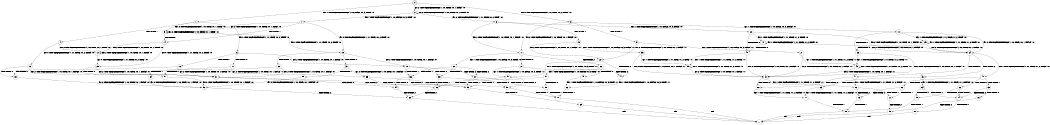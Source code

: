 digraph BCG {
size = "7, 10.5";
center = TRUE;
node [shape = circle];
0 [peripheries = 2];
0 -> 1 [label = "EX !1 !ATOMIC_EXCH_BRANCH (1, +0, FALSE, +0, 3, TRUE) !:0:"];
0 -> 2 [label = "EX !2 !ATOMIC_EXCH_BRANCH (1, +0, TRUE, +0, 1, TRUE) !:0:"];
0 -> 3 [label = "EX !0 !ATOMIC_EXCH_BRANCH (1, +1, TRUE, +0, 2, TRUE) !:0:"];
1 -> 4 [label = "TERMINATE !1"];
1 -> 5 [label = "EX !2 !ATOMIC_EXCH_BRANCH (1, +0, TRUE, +0, 1, TRUE) !:0:"];
1 -> 6 [label = "EX !0 !ATOMIC_EXCH_BRANCH (1, +1, TRUE, +0, 2, TRUE) !:0:"];
2 -> 7 [label = "EX !1 !ATOMIC_EXCH_BRANCH (1, +0, FALSE, +0, 3, TRUE) !:0:"];
2 -> 8 [label = "EX !0 !ATOMIC_EXCH_BRANCH (1, +1, TRUE, +0, 2, TRUE) !:0:"];
2 -> 2 [label = "EX !2 !ATOMIC_EXCH_BRANCH (1, +0, TRUE, +0, 1, TRUE) !:0:"];
3 -> 9 [label = "TERMINATE !0"];
3 -> 10 [label = "EX !1 !ATOMIC_EXCH_BRANCH (1, +0, FALSE, +0, 3, FALSE) !:0:"];
3 -> 11 [label = "EX !2 !ATOMIC_EXCH_BRANCH (1, +0, TRUE, +0, 1, FALSE) !:0:"];
4 -> 12 [label = "EX !2 !ATOMIC_EXCH_BRANCH (1, +0, TRUE, +0, 1, TRUE) !:0:"];
4 -> 13 [label = "EX !0 !ATOMIC_EXCH_BRANCH (1, +1, TRUE, +0, 2, TRUE) !:0:"];
5 -> 14 [label = "TERMINATE !1"];
5 -> 15 [label = "EX !0 !ATOMIC_EXCH_BRANCH (1, +1, TRUE, +0, 2, TRUE) !:0:"];
5 -> 5 [label = "EX !2 !ATOMIC_EXCH_BRANCH (1, +0, TRUE, +0, 1, TRUE) !:0:"];
6 -> 16 [label = "TERMINATE !1"];
6 -> 17 [label = "TERMINATE !0"];
6 -> 18 [label = "EX !2 !ATOMIC_EXCH_BRANCH (1, +0, TRUE, +0, 1, FALSE) !:0:"];
7 -> 14 [label = "TERMINATE !1"];
7 -> 15 [label = "EX !0 !ATOMIC_EXCH_BRANCH (1, +1, TRUE, +0, 2, TRUE) !:0:"];
7 -> 5 [label = "EX !2 !ATOMIC_EXCH_BRANCH (1, +0, TRUE, +0, 1, TRUE) !:0:"];
8 -> 19 [label = "TERMINATE !0"];
8 -> 20 [label = "EX !1 !ATOMIC_EXCH_BRANCH (1, +0, FALSE, +0, 3, FALSE) !:0:"];
8 -> 11 [label = "EX !2 !ATOMIC_EXCH_BRANCH (1, +0, TRUE, +0, 1, FALSE) !:0:"];
9 -> 21 [label = "EX !1 !ATOMIC_EXCH_BRANCH (1, +0, FALSE, +0, 3, FALSE) !:1:"];
9 -> 22 [label = "EX !2 !ATOMIC_EXCH_BRANCH (1, +0, TRUE, +0, 1, FALSE) !:1:"];
10 -> 23 [label = "TERMINATE !0"];
10 -> 24 [label = "EX !2 !ATOMIC_EXCH_BRANCH (1, +0, TRUE, +0, 1, FALSE) !:0:"];
10 -> 25 [label = "EX !1 !ATOMIC_EXCH_BRANCH (1, +1, TRUE, +1, 2, TRUE) !:0:"];
11 -> 26 [label = "TERMINATE !2"];
11 -> 27 [label = "TERMINATE !0"];
11 -> 28 [label = "EX !1 !ATOMIC_EXCH_BRANCH (1, +0, FALSE, +0, 3, TRUE) !:0:"];
12 -> 29 [label = "EX !0 !ATOMIC_EXCH_BRANCH (1, +1, TRUE, +0, 2, TRUE) !:0:"];
12 -> 12 [label = "EX !2 !ATOMIC_EXCH_BRANCH (1, +0, TRUE, +0, 1, TRUE) !:0:"];
13 -> 30 [label = "TERMINATE !0"];
13 -> 31 [label = "EX !2 !ATOMIC_EXCH_BRANCH (1, +0, TRUE, +0, 1, FALSE) !:0:"];
14 -> 29 [label = "EX !0 !ATOMIC_EXCH_BRANCH (1, +1, TRUE, +0, 2, TRUE) !:0:"];
14 -> 12 [label = "EX !2 !ATOMIC_EXCH_BRANCH (1, +0, TRUE, +0, 1, TRUE) !:0:"];
15 -> 32 [label = "TERMINATE !1"];
15 -> 33 [label = "TERMINATE !0"];
15 -> 18 [label = "EX !2 !ATOMIC_EXCH_BRANCH (1, +0, TRUE, +0, 1, FALSE) !:0:"];
16 -> 30 [label = "TERMINATE !0"];
16 -> 31 [label = "EX !2 !ATOMIC_EXCH_BRANCH (1, +0, TRUE, +0, 1, FALSE) !:0:"];
17 -> 34 [label = "TERMINATE !1"];
17 -> 35 [label = "EX !2 !ATOMIC_EXCH_BRANCH (1, +0, TRUE, +0, 1, FALSE) !:1:"];
18 -> 36 [label = "TERMINATE !1"];
18 -> 37 [label = "TERMINATE !2"];
18 -> 38 [label = "TERMINATE !0"];
19 -> 39 [label = "EX !1 !ATOMIC_EXCH_BRANCH (1, +0, FALSE, +0, 3, FALSE) !:1:"];
19 -> 22 [label = "EX !2 !ATOMIC_EXCH_BRANCH (1, +0, TRUE, +0, 1, FALSE) !:1:"];
20 -> 40 [label = "TERMINATE !0"];
20 -> 24 [label = "EX !2 !ATOMIC_EXCH_BRANCH (1, +0, TRUE, +0, 1, FALSE) !:0:"];
20 -> 41 [label = "EX !1 !ATOMIC_EXCH_BRANCH (1, +1, TRUE, +1, 2, TRUE) !:0:"];
21 -> 42 [label = "EX !2 !ATOMIC_EXCH_BRANCH (1, +0, TRUE, +0, 1, FALSE) !:1:"];
21 -> 43 [label = "EX !1 !ATOMIC_EXCH_BRANCH (1, +1, TRUE, +1, 2, TRUE) !:1:"];
22 -> 44 [label = "TERMINATE !2"];
22 -> 45 [label = "EX !1 !ATOMIC_EXCH_BRANCH (1, +0, FALSE, +0, 3, TRUE) !:1:"];
23 -> 42 [label = "EX !2 !ATOMIC_EXCH_BRANCH (1, +0, TRUE, +0, 1, FALSE) !:1:"];
23 -> 43 [label = "EX !1 !ATOMIC_EXCH_BRANCH (1, +1, TRUE, +1, 2, TRUE) !:1:"];
24 -> 46 [label = "TERMINATE !2"];
24 -> 47 [label = "TERMINATE !0"];
24 -> 48 [label = "EX !1 !ATOMIC_EXCH_BRANCH (1, +1, TRUE, +1, 2, FALSE) !:0:"];
25 -> 23 [label = "TERMINATE !0"];
25 -> 24 [label = "EX !2 !ATOMIC_EXCH_BRANCH (1, +0, TRUE, +0, 1, FALSE) !:0:"];
25 -> 25 [label = "EX !1 !ATOMIC_EXCH_BRANCH (1, +1, TRUE, +1, 2, TRUE) !:0:"];
26 -> 49 [label = "TERMINATE !0"];
26 -> 50 [label = "EX !1 !ATOMIC_EXCH_BRANCH (1, +0, FALSE, +0, 3, TRUE) !:0:"];
27 -> 44 [label = "TERMINATE !2"];
27 -> 45 [label = "EX !1 !ATOMIC_EXCH_BRANCH (1, +0, FALSE, +0, 3, TRUE) !:1:"];
28 -> 36 [label = "TERMINATE !1"];
28 -> 37 [label = "TERMINATE !2"];
28 -> 38 [label = "TERMINATE !0"];
29 -> 51 [label = "TERMINATE !0"];
29 -> 31 [label = "EX !2 !ATOMIC_EXCH_BRANCH (1, +0, TRUE, +0, 1, FALSE) !:0:"];
30 -> 52 [label = "EX !2 !ATOMIC_EXCH_BRANCH (1, +0, TRUE, +0, 1, FALSE) !:2:"];
31 -> 53 [label = "TERMINATE !2"];
31 -> 54 [label = "TERMINATE !0"];
32 -> 51 [label = "TERMINATE !0"];
32 -> 31 [label = "EX !2 !ATOMIC_EXCH_BRANCH (1, +0, TRUE, +0, 1, FALSE) !:0:"];
33 -> 55 [label = "TERMINATE !1"];
33 -> 35 [label = "EX !2 !ATOMIC_EXCH_BRANCH (1, +0, TRUE, +0, 1, FALSE) !:1:"];
34 -> 52 [label = "EX !2 !ATOMIC_EXCH_BRANCH (1, +0, TRUE, +0, 1, FALSE) !:2:"];
35 -> 56 [label = "TERMINATE !1"];
35 -> 57 [label = "TERMINATE !2"];
36 -> 53 [label = "TERMINATE !2"];
36 -> 54 [label = "TERMINATE !0"];
37 -> 53 [label = "TERMINATE !1"];
37 -> 58 [label = "TERMINATE !0"];
38 -> 56 [label = "TERMINATE !1"];
38 -> 57 [label = "TERMINATE !2"];
39 -> 42 [label = "EX !2 !ATOMIC_EXCH_BRANCH (1, +0, TRUE, +0, 1, FALSE) !:1:"];
39 -> 59 [label = "EX !1 !ATOMIC_EXCH_BRANCH (1, +1, TRUE, +1, 2, TRUE) !:1:"];
40 -> 42 [label = "EX !2 !ATOMIC_EXCH_BRANCH (1, +0, TRUE, +0, 1, FALSE) !:1:"];
40 -> 59 [label = "EX !1 !ATOMIC_EXCH_BRANCH (1, +1, TRUE, +1, 2, TRUE) !:1:"];
41 -> 40 [label = "TERMINATE !0"];
41 -> 24 [label = "EX !2 !ATOMIC_EXCH_BRANCH (1, +0, TRUE, +0, 1, FALSE) !:0:"];
41 -> 41 [label = "EX !1 !ATOMIC_EXCH_BRANCH (1, +1, TRUE, +1, 2, TRUE) !:0:"];
42 -> 60 [label = "TERMINATE !2"];
42 -> 61 [label = "EX !1 !ATOMIC_EXCH_BRANCH (1, +1, TRUE, +1, 2, FALSE) !:1:"];
43 -> 42 [label = "EX !2 !ATOMIC_EXCH_BRANCH (1, +0, TRUE, +0, 1, FALSE) !:1:"];
43 -> 43 [label = "EX !1 !ATOMIC_EXCH_BRANCH (1, +1, TRUE, +1, 2, TRUE) !:1:"];
44 -> 62 [label = "EX !1 !ATOMIC_EXCH_BRANCH (1, +0, FALSE, +0, 3, TRUE) !:1:"];
45 -> 56 [label = "TERMINATE !1"];
45 -> 57 [label = "TERMINATE !2"];
46 -> 63 [label = "TERMINATE !0"];
46 -> 64 [label = "EX !1 !ATOMIC_EXCH_BRANCH (1, +1, TRUE, +1, 2, FALSE) !:0:"];
47 -> 60 [label = "TERMINATE !2"];
47 -> 61 [label = "EX !1 !ATOMIC_EXCH_BRANCH (1, +1, TRUE, +1, 2, FALSE) !:1:"];
48 -> 65 [label = "TERMINATE !1"];
48 -> 66 [label = "TERMINATE !2"];
48 -> 67 [label = "TERMINATE !0"];
49 -> 62 [label = "EX !1 !ATOMIC_EXCH_BRANCH (1, +0, FALSE, +0, 3, TRUE) !:1:"];
50 -> 53 [label = "TERMINATE !1"];
50 -> 58 [label = "TERMINATE !0"];
51 -> 52 [label = "EX !2 !ATOMIC_EXCH_BRANCH (1, +0, TRUE, +0, 1, FALSE) !:2:"];
52 -> 68 [label = "TERMINATE !2"];
53 -> 69 [label = "TERMINATE !0"];
54 -> 68 [label = "TERMINATE !2"];
55 -> 52 [label = "EX !2 !ATOMIC_EXCH_BRANCH (1, +0, TRUE, +0, 1, FALSE) !:2:"];
56 -> 68 [label = "TERMINATE !2"];
57 -> 70 [label = "TERMINATE !1"];
58 -> 70 [label = "TERMINATE !1"];
59 -> 42 [label = "EX !2 !ATOMIC_EXCH_BRANCH (1, +0, TRUE, +0, 1, FALSE) !:1:"];
59 -> 59 [label = "EX !1 !ATOMIC_EXCH_BRANCH (1, +1, TRUE, +1, 2, TRUE) !:1:"];
60 -> 71 [label = "EX !1 !ATOMIC_EXCH_BRANCH (1, +1, TRUE, +1, 2, FALSE) !:1:"];
61 -> 72 [label = "TERMINATE !1"];
61 -> 73 [label = "TERMINATE !2"];
62 -> 70 [label = "TERMINATE !1"];
63 -> 71 [label = "EX !1 !ATOMIC_EXCH_BRANCH (1, +1, TRUE, +1, 2, FALSE) !:1:"];
64 -> 74 [label = "TERMINATE !1"];
64 -> 75 [label = "TERMINATE !0"];
65 -> 74 [label = "TERMINATE !2"];
65 -> 76 [label = "TERMINATE !0"];
66 -> 74 [label = "TERMINATE !1"];
66 -> 75 [label = "TERMINATE !0"];
67 -> 72 [label = "TERMINATE !1"];
67 -> 73 [label = "TERMINATE !2"];
68 -> 77 [label = "exit"];
69 -> 77 [label = "exit"];
70 -> 77 [label = "exit"];
71 -> 78 [label = "TERMINATE !1"];
72 -> 79 [label = "TERMINATE !2"];
73 -> 78 [label = "TERMINATE !1"];
74 -> 80 [label = "TERMINATE !0"];
75 -> 78 [label = "TERMINATE !1"];
76 -> 79 [label = "TERMINATE !2"];
78 -> 77 [label = "exit"];
79 -> 77 [label = "exit"];
80 -> 77 [label = "exit"];
}
